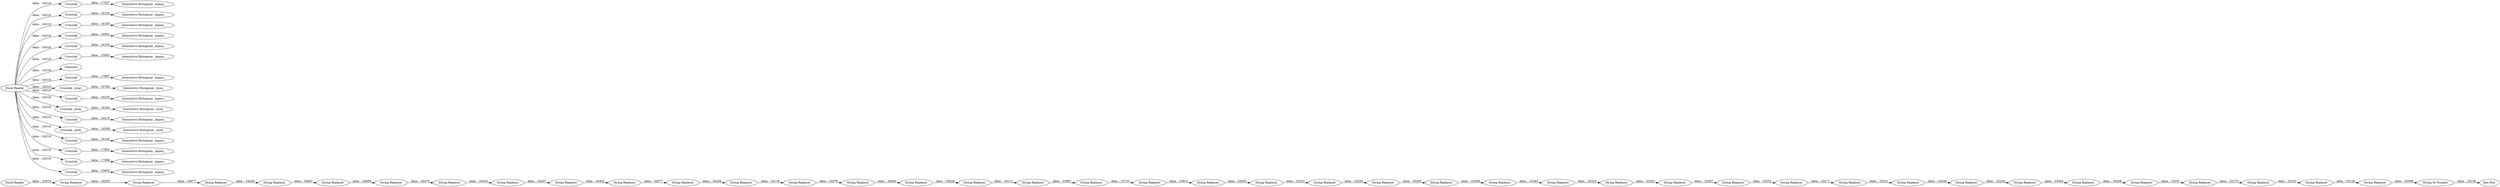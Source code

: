 digraph {
	"196234851974565868_110" [label="String Replacer"]
	"196234851974565868_75" [label="Interactive Histogram _legacy_"]
	"196234851974565868_83" [label="Interactive Histogram _legacy_"]
	"196234851974565868_111" [label="String Replacer"]
	"196234851974565868_81" [label=Crosstab]
	"196234851974565868_61" [label=Crosstab]
	"196234851974565868_47" [label="String To Number"]
	"196234851974565868_104" [label="String Replacer"]
	"196234851974565868_101" [label="String Replacer"]
	"196234851974565868_100" [label="String Replacer"]
	"196234851974565868_106" [label="String Replacer"]
	"196234851974565868_73" [label="Interactive Histogram _legacy_"]
	"196234851974565868_66" [label="Interactive Histogram _legacy_"]
	"196234851974565868_62" [label=Crosstab]
	"196234851974565868_70" [label=Crosstab]
	"196234851974565868_52" [label="String Replacer"]
	"196234851974565868_64" [label=Crosstab]
	"196234851974565868_71" [label=Crosstab]
	"196234851974565868_91" [label="String Replacer"]
	"196234851974565868_95" [label="String Replacer"]
	"196234851974565868_53" [label="String Replacer"]
	"196234851974565868_8" [label=Statistics]
	"196234851974565868_76" [label=Crosstab]
	"196234851974565868_102" [label="String Replacer"]
	"196234851974565868_74" [label="Interactive Histogram _legacy_"]
	"196234851974565868_55" [label="String Replacer"]
	"196234851974565868_67" [label="Interactive Histogram _legacy_"]
	"196234851974565868_3" [label="Interactive Histogram _local_"]
	"196234851974565868_109" [label="String Replacer"]
	"196234851974565868_97" [label="String Replacer"]
	"196234851974565868_79" [label="Interactive Histogram _legacy_"]
	"196234851974565868_5" [label="Crosstab _local_"]
	"196234851974565868_77" [label=Crosstab]
	"196234851974565868_69" [label="Interactive Histogram _legacy_"]
	"196234851974565868_7" [label="Crosstab _local_"]
	"196234851974565868_65" [label="Interactive Histogram _legacy_"]
	"196234851974565868_45" [label="String Replacer"]
	"196234851974565868_46" [label="String Replacer"]
	"196234851974565868_63" [label=Crosstab]
	"196234851974565868_85" [label="Interactive Histogram _legacy_"]
	"196234851974565868_107" [label="String Replacer"]
	"196234851974565868_78" [label="Interactive Histogram _legacy_"]
	"196234851974565868_43" [label="String Replacer"]
	"196234851974565868_88" [label="String Replacer"]
	"196234851974565868_54" [label="String Replacer"]
	"196234851974565868_90" [label="String Replacer"]
	"196234851974565868_113" [label="String Replacer"]
	"196234851974565868_105" [label="String Replacer"]
	"196234851974565868_4" [label="Interactive Histogram _local_"]
	"196234851974565868_2" [label="Crosstab _local_"]
	"196234851974565868_50" [label="String Replacer"]
	"196234851974565868_72" [label=Crosstab]
	"196234851974565868_60" [label=Crosstab]
	"196234851974565868_48" [label="String Replacer"]
	"196234851974565868_98" [label="String Replacer"]
	"196234851974565868_49" [label="String Replacer"]
	"196234851974565868_68" [label="Interactive Histogram _legacy_"]
	"196234851974565868_84" [label="Interactive Histogram _legacy_"]
	"196234851974565868_92" [label="String Replacer"]
	"196234851974565868_80" [label=Crosstab]
	"196234851974565868_103" [label="String Replacer"]
	"196234851974565868_112" [label="String Replacer"]
	"196234851974565868_86" [label="Excel Reader"]
	"196234851974565868_51" [label="String Replacer"]
	"196234851974565868_108" [label="String Replacer"]
	"196234851974565868_114" [label="String Replacer"]
	"196234851974565868_59" [label="Excel Reader"]
	"196234851974565868_99" [label="String Replacer"]
	"196234851974565868_58" [label="Box Plot"]
	"196234851974565868_93" [label="String Replacer"]
	"196234851974565868_44" [label="String Replacer"]
	"196234851974565868_87" [label="String Replacer"]
	"196234851974565868_94" [label="String Replacer"]
	"196234851974565868_89" [label="String Replacer"]
	"196234851974565868_6" [label="Interactive Histogram _local_"]
	"196234851974565868_82" [label=Crosstab]
	"196234851974565868_96" [label="String Replacer"]
	"196234851974565868_102" -> "196234851974565868_103" [label="data: : 33252"]
	"196234851974565868_106" -> "196234851974565868_107" [label="data: : 33249"]
	"196234851974565868_7" -> "196234851974565868_6" [label="data: : 18162"]
	"196234851974565868_59" -> "196234851974565868_2" [label="data: : 34319"]
	"196234851974565868_53" -> "196234851974565868_90" [label="data: : 34432"]
	"196234851974565868_59" -> "196234851974565868_60" [label="data: : 34319"]
	"196234851974565868_95" -> "196234851974565868_96" [label="data: : 33283"]
	"196234851974565868_48" -> "196234851974565868_49" [label="data: : 34455"]
	"196234851974565868_59" -> "196234851974565868_5" [label="data: : 34319"]
	"196234851974565868_63" -> "196234851974565868_68" [label="data: : 16210"]
	"196234851974565868_59" -> "196234851974565868_80" [label="data: : 34319"]
	"196234851974565868_59" -> "196234851974565868_77" [label="data: : 34319"]
	"196234851974565868_94" -> "196234851974565868_104" [label="data: : 33495"]
	"196234851974565868_59" -> "196234851974565868_82" [label="data: : 34319"]
	"196234851974565868_45" -> "196234851974565868_46" [label="data: : 34439"]
	"196234851974565868_59" -> "196234851974565868_62" [label="data: : 34319"]
	"196234851974565868_59" -> "196234851974565868_7" [label="data: : 34319"]
	"196234851974565868_49" -> "196234851974565868_53" [label="data: : 34437"]
	"196234851974565868_59" -> "196234851974565868_72" [label="data: : 34319"]
	"196234851974565868_87" -> "196234851974565868_88" [label="data: : 33940"]
	"196234851974565868_70" -> "196234851974565868_73" [label="data: : 18541"]
	"196234851974565868_89" -> "196234851974565868_91" [label="data: : 34111"]
	"196234851974565868_59" -> "196234851974565868_71" [label="data: : 34319"]
	"196234851974565868_92" -> "196234851974565868_93" [label="data: : 33733"]
	"196234851974565868_109" -> "196234851974565868_110" [label="data: : 33268"]
	"196234851974565868_76" -> "196234851974565868_78" [label="data: : 17867"]
	"196234851974565868_111" -> "196234851974565868_112" [label="data: : 33170"]
	"196234851974565868_104" -> "196234851974565868_95" [label="data: : 33332"]
	"196234851974565868_46" -> "196234851974565868_50" [label="data: : 34487"]
	"196234851974565868_77" -> "196234851974565868_79" [label="data: : 16255"]
	"196234851974565868_105" -> "196234851974565868_106" [label="data: : 33251"]
	"196234851974565868_47" -> "196234851974565868_58" [label="data: : 25156"]
	"196234851974565868_103" -> "196234851974565868_105" [label="data: : 33271"]
	"196234851974565868_59" -> "196234851974565868_61" [label="data: : 34319"]
	"196234851974565868_72" -> "196234851974565868_75" [label="data: : 16192"]
	"196234851974565868_86" -> "196234851974565868_43" [label="data: : 33679"]
	"196234851974565868_80" -> "196234851974565868_83" [label="data: : 17086"]
	"196234851974565868_93" -> "196234851974565868_94" [label="data: : 33613"]
	"196234851974565868_59" -> "196234851974565868_76" [label="data: : 34319"]
	"196234851974565868_64" -> "196234851974565868_69" [label="data: : 16163"]
	"196234851974565868_59" -> "196234851974565868_64" [label="data: : 34319"]
	"196234851974565868_52" -> "196234851974565868_54" [label="data: : 34208"]
	"196234851974565868_91" -> "196234851974565868_92" [label="data: : 33987"]
	"196234851974565868_100" -> "196234851974565868_101" [label="data: : 33302"]
	"196234851974565868_5" -> "196234851974565868_4" [label="data: : 16784"]
	"196234851974565868_88" -> "196234851974565868_89" [label="data: : 33828"]
	"196234851974565868_59" -> "196234851974565868_81" [label="data: : 34319"]
	"196234851974565868_112" -> "196234851974565868_113" [label="data: : 33151"]
	"196234851974565868_50" -> "196234851974565868_51" [label="data: : 34496"]
	"196234851974565868_60" -> "196234851974565868_65" [label="data: : 17852"]
	"196234851974565868_51" -> "196234851974565868_48" [label="data: : 34470"]
	"196234851974565868_55" -> "196234851974565868_87" [label="data: : 34079"]
	"196234851974565868_96" -> "196234851974565868_97" [label="data: : 33283"]
	"196234851974565868_114" -> "196234851974565868_47" [label="data: : 33099"]
	"196234851974565868_61" -> "196234851974565868_66" [label="data: : 16153"]
	"196234851974565868_43" -> "196234851974565868_44" [label="data: : 34550"]
	"196234851974565868_82" -> "196234851974565868_85" [label="data: : 15852"]
	"196234851974565868_110" -> "196234851974565868_111" [label="data: : 33197"]
	"196234851974565868_113" -> "196234851974565868_114" [label="data: : 33136"]
	"196234851974565868_54" -> "196234851974565868_55" [label="data: : 34116"]
	"196234851974565868_2" -> "196234851974565868_3" [label="data: : 16209"]
	"196234851974565868_59" -> "196234851974565868_63" [label="data: : 34319"]
	"196234851974565868_97" -> "196234851974565868_98" [label="data: : 33358"]
	"196234851974565868_44" -> "196234851974565868_45" [label="data: : 34477"]
	"196234851974565868_62" -> "196234851974565868_67" [label="data: : 16154"]
	"196234851974565868_59" -> "196234851974565868_8" [label="data: : 34319"]
	"196234851974565868_81" -> "196234851974565868_84" [label="data: : 17837"]
	"196234851974565868_59" -> "196234851974565868_70" [label="data: : 34319"]
	"196234851974565868_90" -> "196234851974565868_52" [label="data: : 34077"]
	"196234851974565868_99" -> "196234851974565868_100" [label="data: : 33323"]
	"196234851974565868_101" -> "196234851974565868_102" [label="data: : 33287"]
	"196234851974565868_108" -> "196234851974565868_109" [label="data: : 33304"]
	"196234851974565868_98" -> "196234851974565868_99" [label="data: : 33343"]
	"196234851974565868_71" -> "196234851974565868_74" [label="data: : 15852"]
	"196234851974565868_107" -> "196234851974565868_108" [label="data: : 33228"]
	rankdir=LR
}
